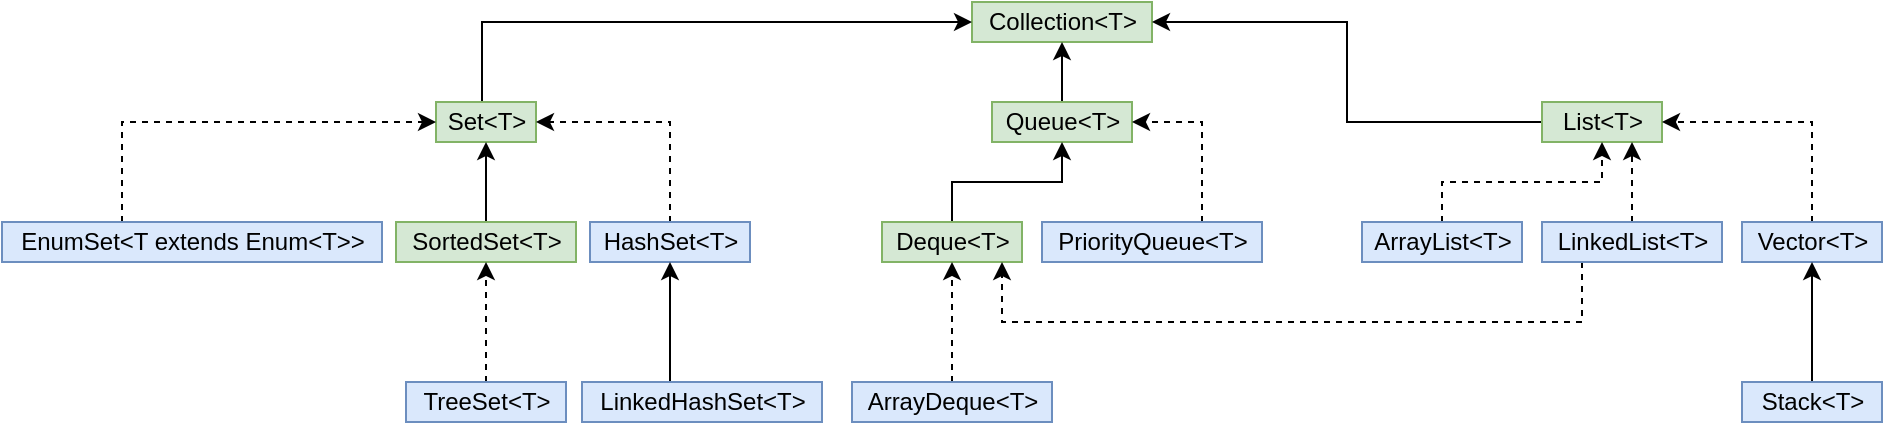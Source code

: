 <mxfile version="15.7.4" type="github">
  <diagram id="tLzD4pp6YC8u0h_NFKC4" name="Page-1">
    <mxGraphModel dx="1038" dy="585" grid="1" gridSize="10" guides="1" tooltips="1" connect="1" arrows="1" fold="1" page="1" pageScale="1" pageWidth="1169" pageHeight="1654" math="0" shadow="0">
      <root>
        <mxCell id="0" />
        <mxCell id="1" parent="0" />
        <mxCell id="R0G_vrvV7eIxEdjusIxc-1" value="Collection&amp;lt;T&amp;gt;" style="html=1;fillColor=#d5e8d4;strokeColor=#82b366;" vertex="1" parent="1">
          <mxGeometry x="495" y="90" width="90" height="20" as="geometry" />
        </mxCell>
        <mxCell id="R0G_vrvV7eIxEdjusIxc-23" style="edgeStyle=orthogonalEdgeStyle;rounded=0;orthogonalLoop=1;jettySize=auto;html=1;entryX=1;entryY=0.5;entryDx=0;entryDy=0;" edge="1" parent="1" source="R0G_vrvV7eIxEdjusIxc-2" target="R0G_vrvV7eIxEdjusIxc-1">
          <mxGeometry relative="1" as="geometry" />
        </mxCell>
        <mxCell id="R0G_vrvV7eIxEdjusIxc-2" value="List&amp;lt;T&amp;gt;" style="html=1;fillColor=#d5e8d4;strokeColor=#82b366;" vertex="1" parent="1">
          <mxGeometry x="780" y="140" width="60" height="20" as="geometry" />
        </mxCell>
        <mxCell id="R0G_vrvV7eIxEdjusIxc-22" style="edgeStyle=orthogonalEdgeStyle;rounded=0;orthogonalLoop=1;jettySize=auto;html=1;entryX=0;entryY=0.5;entryDx=0;entryDy=0;" edge="1" parent="1" source="R0G_vrvV7eIxEdjusIxc-3" target="R0G_vrvV7eIxEdjusIxc-1">
          <mxGeometry relative="1" as="geometry">
            <Array as="points">
              <mxPoint x="250" y="100" />
            </Array>
          </mxGeometry>
        </mxCell>
        <mxCell id="R0G_vrvV7eIxEdjusIxc-3" value="Set&amp;lt;T&amp;gt;" style="html=1;fillColor=#d5e8d4;strokeColor=#82b366;" vertex="1" parent="1">
          <mxGeometry x="227" y="140" width="50" height="20" as="geometry" />
        </mxCell>
        <mxCell id="R0G_vrvV7eIxEdjusIxc-21" style="edgeStyle=orthogonalEdgeStyle;rounded=0;orthogonalLoop=1;jettySize=auto;html=1;entryX=0.5;entryY=1;entryDx=0;entryDy=0;" edge="1" parent="1" source="R0G_vrvV7eIxEdjusIxc-4" target="R0G_vrvV7eIxEdjusIxc-1">
          <mxGeometry relative="1" as="geometry" />
        </mxCell>
        <mxCell id="R0G_vrvV7eIxEdjusIxc-4" value="Queue&amp;lt;T&amp;gt;" style="html=1;fillColor=#d5e8d4;strokeColor=#82b366;" vertex="1" parent="1">
          <mxGeometry x="505" y="140" width="70" height="20" as="geometry" />
        </mxCell>
        <mxCell id="R0G_vrvV7eIxEdjusIxc-24" style="edgeStyle=orthogonalEdgeStyle;rounded=0;orthogonalLoop=1;jettySize=auto;html=1;entryX=0;entryY=0.5;entryDx=0;entryDy=0;dashed=1;" edge="1" parent="1" source="R0G_vrvV7eIxEdjusIxc-5" target="R0G_vrvV7eIxEdjusIxc-3">
          <mxGeometry relative="1" as="geometry">
            <Array as="points">
              <mxPoint x="70" y="150" />
            </Array>
          </mxGeometry>
        </mxCell>
        <mxCell id="R0G_vrvV7eIxEdjusIxc-5" value="EnumSet&amp;lt;T extends Enum&amp;lt;T&amp;gt;&amp;gt;" style="html=1;fillColor=#dae8fc;strokeColor=#6c8ebf;" vertex="1" parent="1">
          <mxGeometry x="10" y="200" width="190" height="20" as="geometry" />
        </mxCell>
        <mxCell id="R0G_vrvV7eIxEdjusIxc-26" style="edgeStyle=orthogonalEdgeStyle;rounded=0;orthogonalLoop=1;jettySize=auto;html=1;entryX=0.5;entryY=1;entryDx=0;entryDy=0;" edge="1" parent="1" source="R0G_vrvV7eIxEdjusIxc-6" target="R0G_vrvV7eIxEdjusIxc-3">
          <mxGeometry relative="1" as="geometry" />
        </mxCell>
        <mxCell id="R0G_vrvV7eIxEdjusIxc-6" value="SortedSet&amp;lt;T&amp;gt;" style="html=1;fillColor=#d5e8d4;strokeColor=#82b366;" vertex="1" parent="1">
          <mxGeometry x="207" y="200" width="90" height="20" as="geometry" />
        </mxCell>
        <mxCell id="R0G_vrvV7eIxEdjusIxc-29" style="edgeStyle=orthogonalEdgeStyle;rounded=0;orthogonalLoop=1;jettySize=auto;html=1;entryX=1;entryY=0.5;entryDx=0;entryDy=0;dashed=1;" edge="1" parent="1" source="R0G_vrvV7eIxEdjusIxc-7" target="R0G_vrvV7eIxEdjusIxc-3">
          <mxGeometry relative="1" as="geometry">
            <Array as="points">
              <mxPoint x="344" y="150" />
            </Array>
          </mxGeometry>
        </mxCell>
        <mxCell id="R0G_vrvV7eIxEdjusIxc-7" value="HashSet&amp;lt;T&amp;gt;" style="html=1;fillColor=#dae8fc;strokeColor=#6c8ebf;" vertex="1" parent="1">
          <mxGeometry x="304" y="200" width="80" height="20" as="geometry" />
        </mxCell>
        <mxCell id="R0G_vrvV7eIxEdjusIxc-32" style="edgeStyle=orthogonalEdgeStyle;rounded=0;orthogonalLoop=1;jettySize=auto;html=1;entryX=0.5;entryY=1;entryDx=0;entryDy=0;" edge="1" parent="1" source="R0G_vrvV7eIxEdjusIxc-8" target="R0G_vrvV7eIxEdjusIxc-4">
          <mxGeometry relative="1" as="geometry" />
        </mxCell>
        <mxCell id="R0G_vrvV7eIxEdjusIxc-8" value="Deque&amp;lt;T&amp;gt;" style="html=1;fillColor=#d5e8d4;strokeColor=#82b366;" vertex="1" parent="1">
          <mxGeometry x="450" y="200" width="70" height="20" as="geometry" />
        </mxCell>
        <mxCell id="R0G_vrvV7eIxEdjusIxc-33" style="edgeStyle=orthogonalEdgeStyle;rounded=0;orthogonalLoop=1;jettySize=auto;html=1;entryX=1;entryY=0.5;entryDx=0;entryDy=0;dashed=1;" edge="1" parent="1" source="R0G_vrvV7eIxEdjusIxc-9" target="R0G_vrvV7eIxEdjusIxc-4">
          <mxGeometry relative="1" as="geometry">
            <Array as="points">
              <mxPoint x="610" y="150" />
            </Array>
          </mxGeometry>
        </mxCell>
        <mxCell id="R0G_vrvV7eIxEdjusIxc-9" value="PriorityQueue&amp;lt;T&amp;gt;" style="html=1;fillColor=#dae8fc;strokeColor=#6c8ebf;" vertex="1" parent="1">
          <mxGeometry x="530" y="200" width="110" height="20" as="geometry" />
        </mxCell>
        <mxCell id="R0G_vrvV7eIxEdjusIxc-39" style="edgeStyle=orthogonalEdgeStyle;rounded=0;orthogonalLoop=1;jettySize=auto;html=1;exitX=0.5;exitY=0;exitDx=0;exitDy=0;entryX=0.5;entryY=1;entryDx=0;entryDy=0;dashed=1;" edge="1" parent="1" source="R0G_vrvV7eIxEdjusIxc-10" target="R0G_vrvV7eIxEdjusIxc-2">
          <mxGeometry relative="1" as="geometry" />
        </mxCell>
        <mxCell id="R0G_vrvV7eIxEdjusIxc-10" value="ArrayList&amp;lt;T&amp;gt;" style="html=1;fillColor=#dae8fc;strokeColor=#6c8ebf;" vertex="1" parent="1">
          <mxGeometry x="690" y="200" width="80" height="20" as="geometry" />
        </mxCell>
        <mxCell id="R0G_vrvV7eIxEdjusIxc-37" style="edgeStyle=orthogonalEdgeStyle;rounded=0;orthogonalLoop=1;jettySize=auto;html=1;entryX=1;entryY=0.5;entryDx=0;entryDy=0;dashed=1;" edge="1" parent="1" source="R0G_vrvV7eIxEdjusIxc-11" target="R0G_vrvV7eIxEdjusIxc-2">
          <mxGeometry relative="1" as="geometry">
            <Array as="points">
              <mxPoint x="915" y="150" />
            </Array>
          </mxGeometry>
        </mxCell>
        <mxCell id="R0G_vrvV7eIxEdjusIxc-11" value="Vector&amp;lt;T&amp;gt;" style="html=1;fillColor=#dae8fc;strokeColor=#6c8ebf;" vertex="1" parent="1">
          <mxGeometry x="880" y="200" width="70" height="20" as="geometry" />
        </mxCell>
        <mxCell id="R0G_vrvV7eIxEdjusIxc-30" style="edgeStyle=orthogonalEdgeStyle;rounded=0;orthogonalLoop=1;jettySize=auto;html=1;entryX=0.5;entryY=1;entryDx=0;entryDy=0;dashed=1;" edge="1" parent="1" source="R0G_vrvV7eIxEdjusIxc-12" target="R0G_vrvV7eIxEdjusIxc-6">
          <mxGeometry relative="1" as="geometry" />
        </mxCell>
        <mxCell id="R0G_vrvV7eIxEdjusIxc-12" value="TreeSet&amp;lt;T&amp;gt;" style="html=1;fillColor=#dae8fc;strokeColor=#6c8ebf;" vertex="1" parent="1">
          <mxGeometry x="212" y="280" width="80" height="20" as="geometry" />
        </mxCell>
        <mxCell id="R0G_vrvV7eIxEdjusIxc-31" style="edgeStyle=orthogonalEdgeStyle;rounded=0;orthogonalLoop=1;jettySize=auto;html=1;" edge="1" parent="1" source="R0G_vrvV7eIxEdjusIxc-13" target="R0G_vrvV7eIxEdjusIxc-7">
          <mxGeometry relative="1" as="geometry">
            <Array as="points">
              <mxPoint x="344" y="270" />
              <mxPoint x="344" y="270" />
            </Array>
          </mxGeometry>
        </mxCell>
        <mxCell id="R0G_vrvV7eIxEdjusIxc-13" value="LinkedHashSet&amp;lt;T&amp;gt;" style="html=1;fillColor=#dae8fc;strokeColor=#6c8ebf;" vertex="1" parent="1">
          <mxGeometry x="300" y="280" width="120" height="20" as="geometry" />
        </mxCell>
        <mxCell id="R0G_vrvV7eIxEdjusIxc-38" style="edgeStyle=orthogonalEdgeStyle;rounded=0;orthogonalLoop=1;jettySize=auto;html=1;entryX=0.5;entryY=1;entryDx=0;entryDy=0;" edge="1" parent="1" source="R0G_vrvV7eIxEdjusIxc-14" target="R0G_vrvV7eIxEdjusIxc-11">
          <mxGeometry relative="1" as="geometry" />
        </mxCell>
        <mxCell id="R0G_vrvV7eIxEdjusIxc-14" value="Stack&amp;lt;T&amp;gt;" style="html=1;fillColor=#dae8fc;strokeColor=#6c8ebf;" vertex="1" parent="1">
          <mxGeometry x="880" y="280" width="70" height="20" as="geometry" />
        </mxCell>
        <mxCell id="R0G_vrvV7eIxEdjusIxc-34" style="edgeStyle=orthogonalEdgeStyle;rounded=0;orthogonalLoop=1;jettySize=auto;html=1;entryX=0.5;entryY=1;entryDx=0;entryDy=0;dashed=1;" edge="1" parent="1" source="R0G_vrvV7eIxEdjusIxc-15" target="R0G_vrvV7eIxEdjusIxc-8">
          <mxGeometry relative="1" as="geometry" />
        </mxCell>
        <mxCell id="R0G_vrvV7eIxEdjusIxc-15" value="ArrayDeque&amp;lt;T&amp;gt;" style="html=1;fillColor=#dae8fc;strokeColor=#6c8ebf;" vertex="1" parent="1">
          <mxGeometry x="435" y="280" width="100" height="20" as="geometry" />
        </mxCell>
        <mxCell id="R0G_vrvV7eIxEdjusIxc-35" style="edgeStyle=orthogonalEdgeStyle;rounded=0;orthogonalLoop=1;jettySize=auto;html=1;dashed=1;" edge="1" parent="1" source="R0G_vrvV7eIxEdjusIxc-16" target="R0G_vrvV7eIxEdjusIxc-8">
          <mxGeometry relative="1" as="geometry">
            <Array as="points">
              <mxPoint x="800" y="250" />
              <mxPoint x="510" y="250" />
            </Array>
          </mxGeometry>
        </mxCell>
        <mxCell id="R0G_vrvV7eIxEdjusIxc-36" style="edgeStyle=orthogonalEdgeStyle;rounded=0;orthogonalLoop=1;jettySize=auto;html=1;entryX=0.75;entryY=1;entryDx=0;entryDy=0;dashed=1;" edge="1" parent="1" source="R0G_vrvV7eIxEdjusIxc-16" target="R0G_vrvV7eIxEdjusIxc-2">
          <mxGeometry relative="1" as="geometry" />
        </mxCell>
        <mxCell id="R0G_vrvV7eIxEdjusIxc-16" value="LinkedList&amp;lt;T&amp;gt;" style="html=1;fillColor=#dae8fc;strokeColor=#6c8ebf;" vertex="1" parent="1">
          <mxGeometry x="780" y="200" width="90" height="20" as="geometry" />
        </mxCell>
      </root>
    </mxGraphModel>
  </diagram>
</mxfile>
